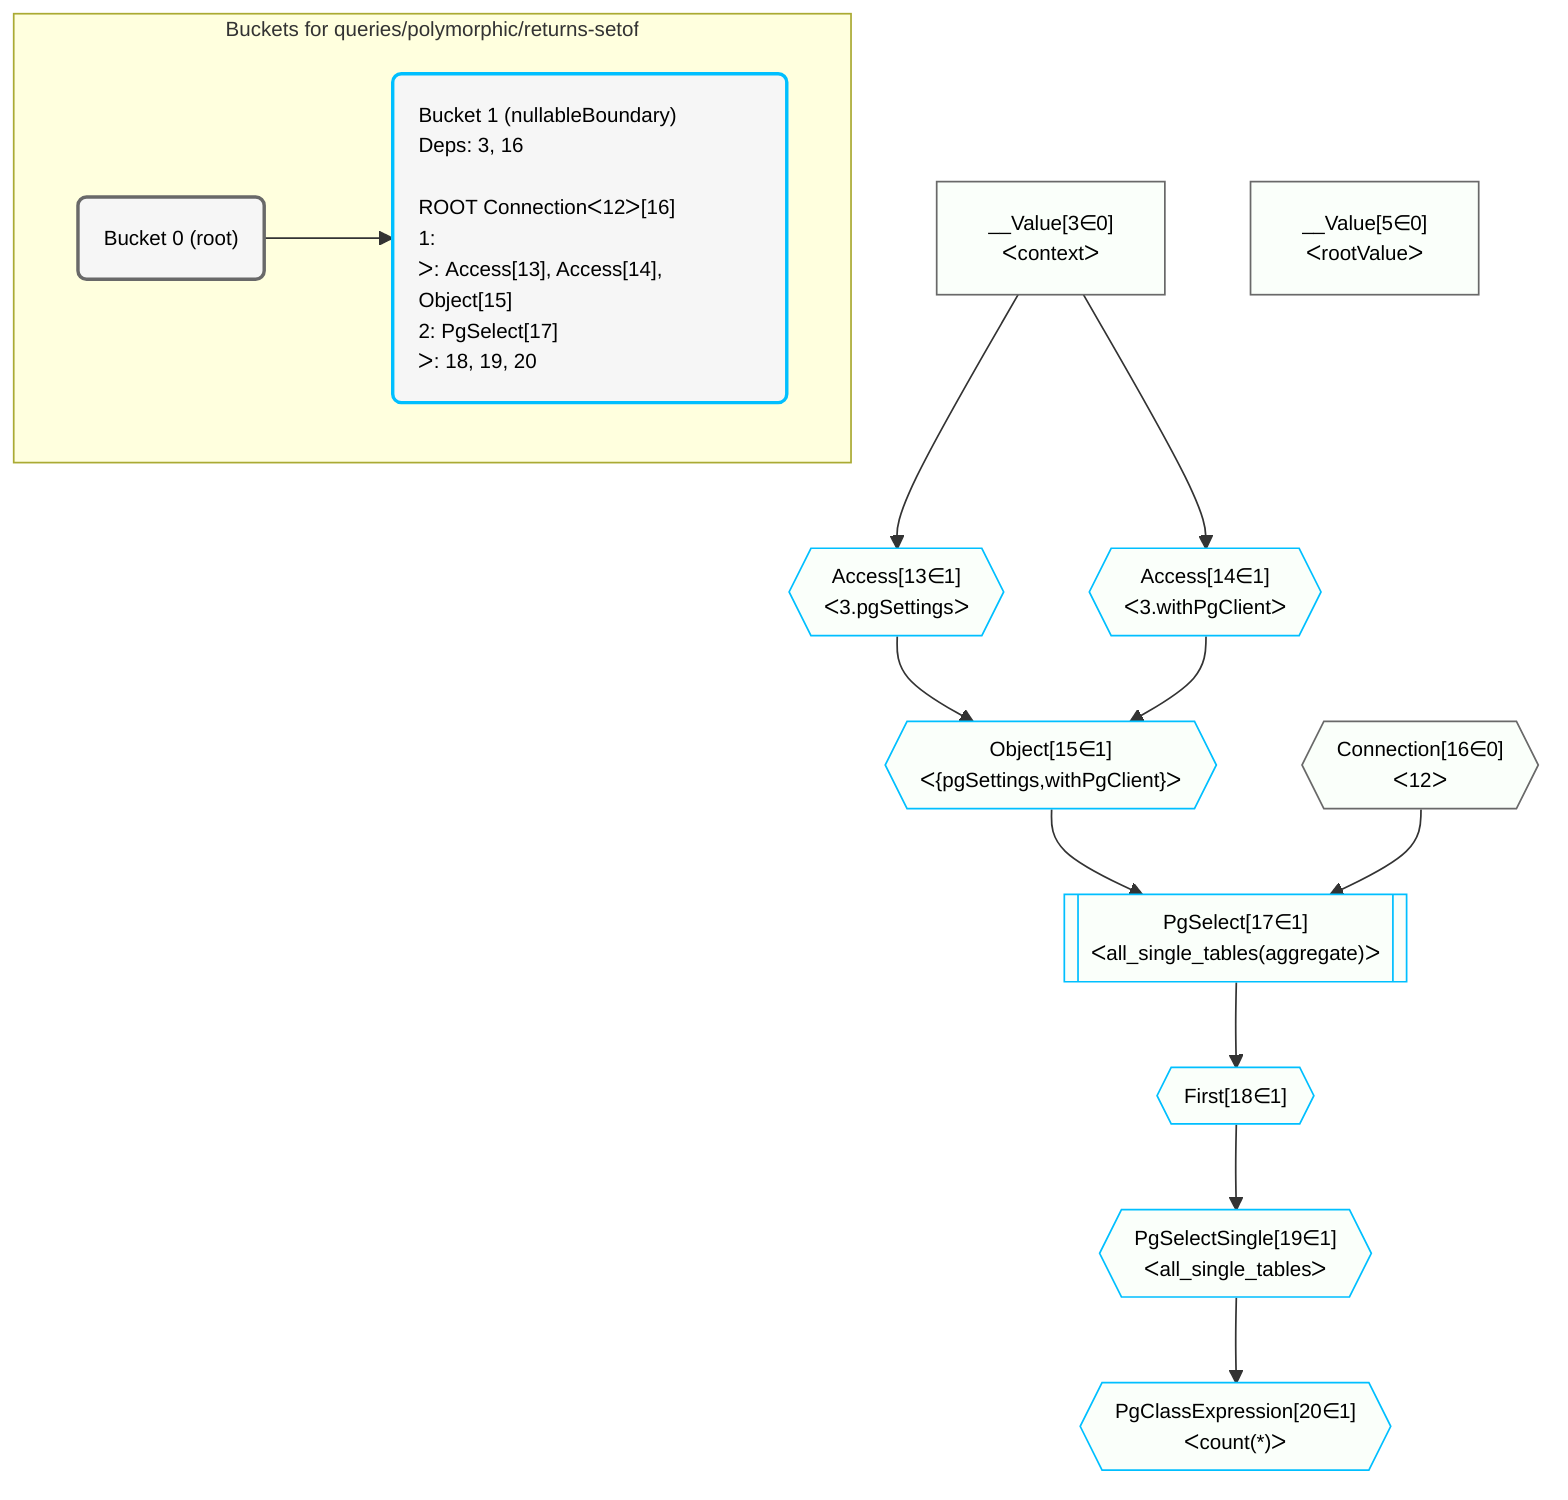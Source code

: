 %%{init: {'themeVariables': { 'fontSize': '12px'}}}%%
graph TD
    classDef path fill:#eee,stroke:#000,color:#000
    classDef plan fill:#fff,stroke-width:1px,color:#000
    classDef itemplan fill:#fff,stroke-width:2px,color:#000
    classDef unbatchedplan fill:#dff,stroke-width:1px,color:#000
    classDef sideeffectplan fill:#fcc,stroke-width:2px,color:#000
    classDef bucket fill:#f6f6f6,color:#000,stroke-width:2px,text-align:left


    %% plan dependencies
    __Value3["__Value[3∈0]<br />ᐸcontextᐳ"]:::plan
    __Value5["__Value[5∈0]<br />ᐸrootValueᐳ"]:::plan
    Connection16{{"Connection[16∈0]<br />ᐸ12ᐳ"}}:::plan
    Object15{{"Object[15∈1]<br />ᐸ{pgSettings,withPgClient}ᐳ"}}:::plan
    Access13{{"Access[13∈1]<br />ᐸ3.pgSettingsᐳ"}}:::plan
    Access14{{"Access[14∈1]<br />ᐸ3.withPgClientᐳ"}}:::plan
    Access13 & Access14 --> Object15
    PgSelect17[["PgSelect[17∈1]<br />ᐸall_single_tables(aggregate)ᐳ"]]:::plan
    Object15 & Connection16 --> PgSelect17
    __Value3 --> Access13
    __Value3 --> Access14
    First18{{"First[18∈1]"}}:::plan
    PgSelect17 --> First18
    PgSelectSingle19{{"PgSelectSingle[19∈1]<br />ᐸall_single_tablesᐳ"}}:::plan
    First18 --> PgSelectSingle19
    PgClassExpression20{{"PgClassExpression[20∈1]<br />ᐸcount(*)ᐳ"}}:::plan
    PgSelectSingle19 --> PgClassExpression20

    %% define steps

    subgraph "Buckets for queries/polymorphic/returns-setof"
    Bucket0("Bucket 0 (root)"):::bucket
    classDef bucket0 stroke:#696969
    class Bucket0,__Value3,__Value5,Connection16 bucket0
    Bucket1("Bucket 1 (nullableBoundary)<br />Deps: 3, 16<br /><br />ROOT Connectionᐸ12ᐳ[16]<br />1: <br />ᐳ: Access[13], Access[14], Object[15]<br />2: PgSelect[17]<br />ᐳ: 18, 19, 20"):::bucket
    classDef bucket1 stroke:#00bfff
    class Bucket1,Access13,Access14,Object15,PgSelect17,First18,PgSelectSingle19,PgClassExpression20 bucket1
    Bucket0 --> Bucket1
    classDef unary fill:#fafffa,borderWidth:8px
    class __Value3,__Value5,Connection16,Object15,PgSelect17,Access13,Access14,First18,PgSelectSingle19,PgClassExpression20 unary
    end